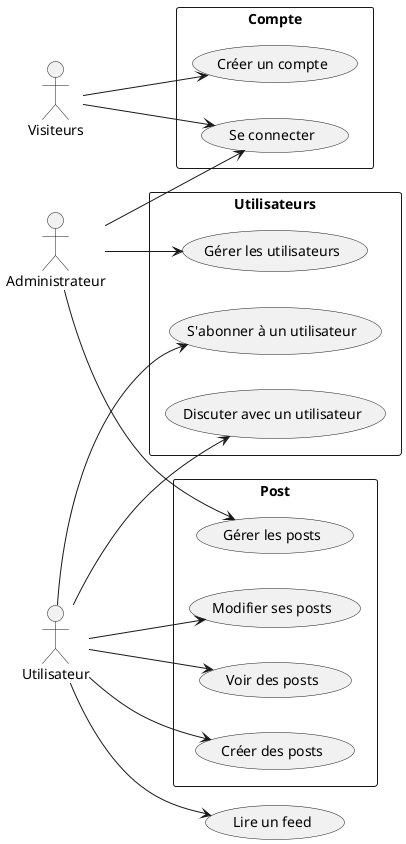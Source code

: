 @startuml usecase

left to right direction

actor "Visiteurs" as Visitor
actor "Utilisateur" as User
actor "Administrateur" as Admin


usecase "Lire un feed" as uc1

rectangle "Post" {
   usecase "Voir des posts" as uc10
   usecase "Créer des posts" as uc11
   usecase "Gérer les posts" as uc12
   usecase "Modifier ses posts" as uc32
}
rectangle "Utilisateurs" {
   usecase "S'abonner à un utilisateur" as uc20
   usecase "Discuter avec un utilisateur" as uc21
   usecase "Gérer les utilisateurs" as uc22
}
rectangle "Compte" {
    usecase "Créer un compte" as uc30
    usecase "Se connecter" as uc31
}

User --> uc1
User --> uc10
User --> uc11
User --> uc20
User --> uc21
User --> uc32
Admin --> uc12
Admin --> uc22
Admin --> uc31
Visitor --> uc30
Visitor --> uc31

@enduml
